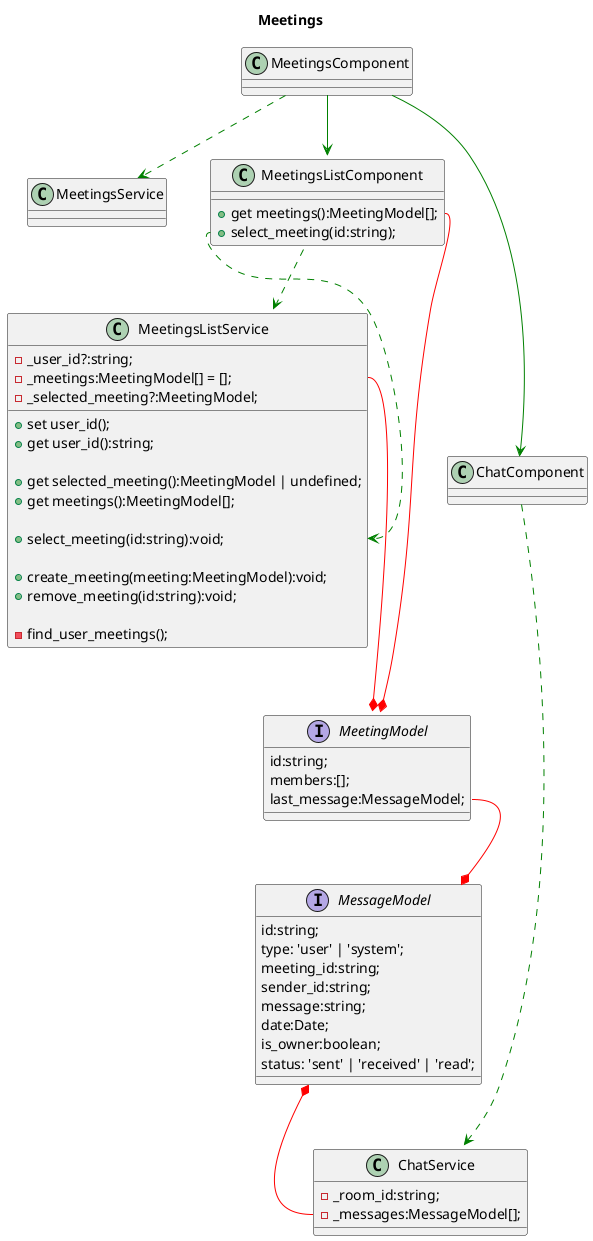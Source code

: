 @startuml

title Meetings

together {

	interface MessageModel {
		id:string;
		type: 'user' | 'system';
		meeting_id:string;
		sender_id:string;
		message:string;
		date:Date;
		is_owner:boolean;
		status: 'sent' | 'received' | 'read';
	}

	interface MeetingModel {
		id:string;
		members:[];
		last_message:MessageModel;
	}

	class MeetingsComponent {

	}

	class MeetingsService {

	}

	class MeetingsListComponent {
		+get meetings():MeetingModel[];
		+select_meeting(id:string);
	}

	class MeetingsListService {
		-_user_id?:string;
		-_meetings:MeetingModel[] = [];
		-_selected_meeting?:MeetingModel;
		+set user_id();
		+get user_id():string;

		+get selected_meeting():MeetingModel | undefined;
		+get meetings():MeetingModel[];

		+select_meeting(id:string):void;

		+create_meeting(meeting:MeetingModel):void;
		+remove_meeting(id:string):void;

		-find_user_meetings();
	}

	class ChatComponent {

	}

	class ChatService {
		-_room_id:string;
		-_messages:MessageModel[];
	}

	MeetingsComponent -[#green]-> MeetingsListComponent
	MeetingsComponent .[#green].> MeetingsService
	MeetingModel::last_message -[#red]-* MessageModel
	MeetingsComponent -[#green]-> ChatComponent
	MeetingsListComponent .[#green].> MeetingsListService
	MeetingsListService::_meetings -[#red]-* MeetingModel
	MeetingsListComponent::meetings -[#red]-* MeetingModel
	ChatComponent .[#green].> ChatService
	MessageModel *-[#red]- ChatService::_messages
	MeetingsListComponent::select_meeting .[#green].> MeetingsListService::select_meeting

}

@enduml

